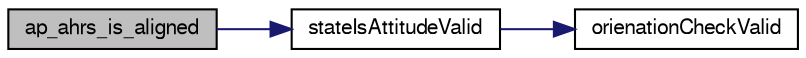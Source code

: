 digraph "ap_ahrs_is_aligned"
{
  edge [fontname="FreeSans",fontsize="10",labelfontname="FreeSans",labelfontsize="10"];
  node [fontname="FreeSans",fontsize="10",shape=record];
  rankdir="LR";
  Node1 [label="ap_ahrs_is_aligned",height=0.2,width=0.4,color="black", fillcolor="grey75", style="filled", fontcolor="black"];
  Node1 -> Node2 [color="midnightblue",fontsize="10",style="solid",fontname="FreeSans"];
  Node2 [label="stateIsAttitudeValid",height=0.2,width=0.4,color="black", fillcolor="white", style="filled",URL="$group__state__attitude.html#ga5f950379a74a7915c0d28336d5ec26ac",tooltip="Test if attitudes are valid. "];
  Node2 -> Node3 [color="midnightblue",fontsize="10",style="solid",fontname="FreeSans"];
  Node3 [label="orienationCheckValid",height=0.2,width=0.4,color="black", fillcolor="white", style="filled",URL="$group__math__orientation__representation.html#ga6037b8cf7c0b5d44eeb596ca6804fdc0",tooltip="Test if orientations are valid. "];
}
